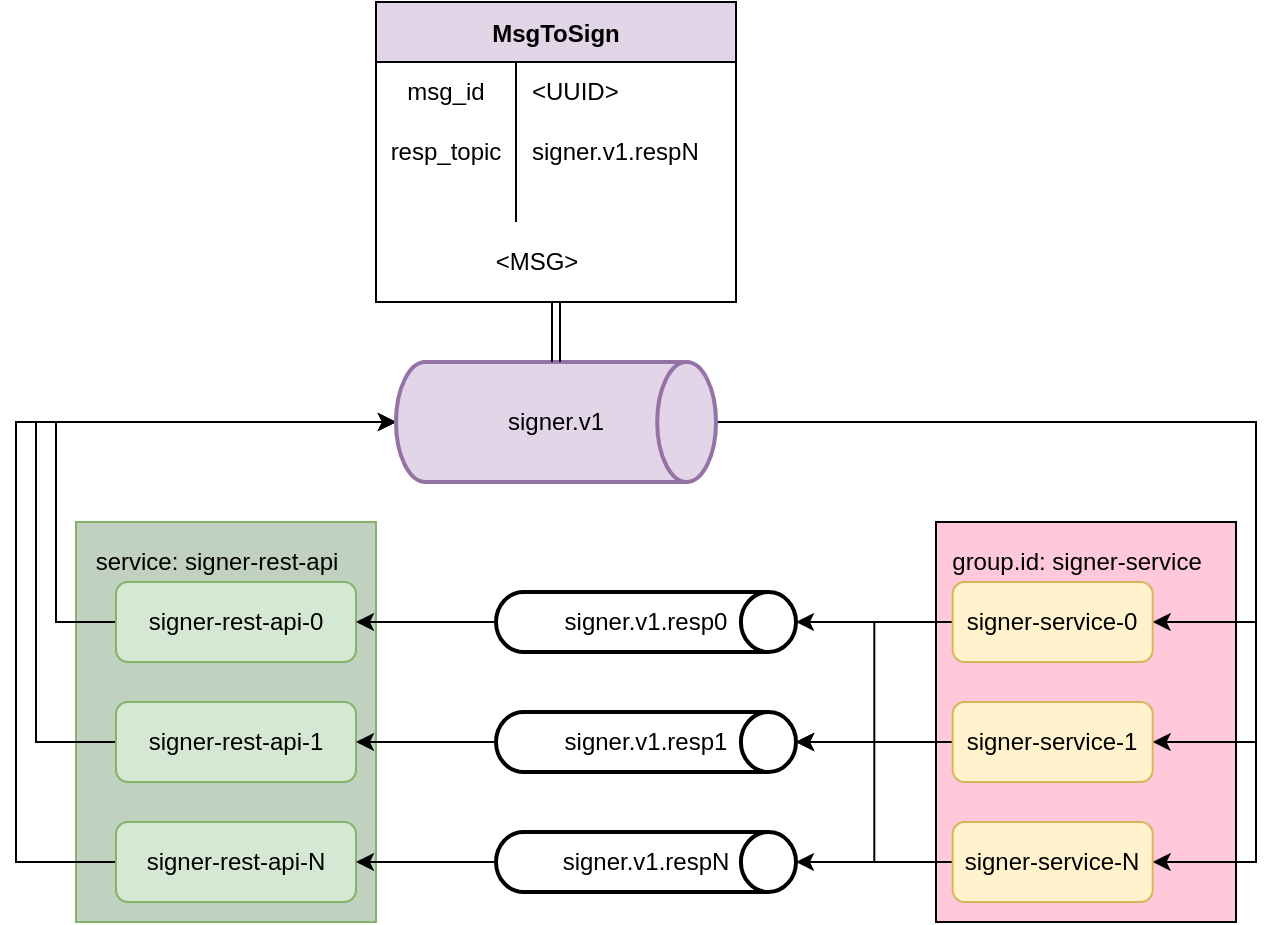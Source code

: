 <mxfile version="17.1.3" type="device"><diagram id="C5RBs43oDa-KdzZeNtuy" name="Page-1"><mxGraphModel dx="2889" dy="1075" grid="1" gridSize="10" guides="1" tooltips="1" connect="1" arrows="1" fold="1" page="1" pageScale="1" pageWidth="827" pageHeight="1169" math="0" shadow="0"><root><mxCell id="WIyWlLk6GJQsqaUBKTNV-0"/><mxCell id="WIyWlLk6GJQsqaUBKTNV-1" parent="WIyWlLk6GJQsqaUBKTNV-0"/><mxCell id="8lQSL_VEW6kTJQC3RiWh-16" value="" style="whiteSpace=wrap;html=1;fillColor=#FFC9DB;gradientColor=none;" parent="WIyWlLk6GJQsqaUBKTNV-1" vertex="1"><mxGeometry x="390" y="420" width="150" height="200" as="geometry"/></mxCell><mxCell id="8lQSL_VEW6kTJQC3RiWh-64" value="" style="group" parent="WIyWlLk6GJQsqaUBKTNV-1" vertex="1" connectable="0"><mxGeometry x="-40" y="420" width="150" height="200" as="geometry"/></mxCell><mxCell id="8lQSL_VEW6kTJQC3RiWh-60" value="" style="whiteSpace=wrap;html=1;fillColor=#C0D1BF;strokeColor=#82b366;" parent="8lQSL_VEW6kTJQC3RiWh-64" vertex="1"><mxGeometry width="150" height="200" as="geometry"/></mxCell><mxCell id="8lQSL_VEW6kTJQC3RiWh-62" value="&lt;div&gt;service: signer-rest-api&lt;/div&gt;" style="text;html=1;align=center;verticalAlign=middle;resizable=0;points=[];autosize=1;strokeColor=none;fillColor=none;" parent="8lQSL_VEW6kTJQC3RiWh-64" vertex="1"><mxGeometry y="10" width="140" height="20" as="geometry"/></mxCell><mxCell id="8lQSL_VEW6kTJQC3RiWh-22" style="edgeStyle=orthogonalEdgeStyle;rounded=0;orthogonalLoop=1;jettySize=auto;html=1;" parent="WIyWlLk6GJQsqaUBKTNV-1" source="WIyWlLk6GJQsqaUBKTNV-3" target="8lQSL_VEW6kTJQC3RiWh-2" edge="1"><mxGeometry relative="1" as="geometry"><Array as="points"><mxPoint x="-50" y="470"/><mxPoint x="-50" y="370"/></Array></mxGeometry></mxCell><mxCell id="WIyWlLk6GJQsqaUBKTNV-3" value="&lt;div&gt;signer-rest-api-0&lt;/div&gt;" style="rounded=1;whiteSpace=wrap;html=1;fontSize=12;glass=0;strokeWidth=1;shadow=0;fillColor=#d5e8d4;strokeColor=#82b366;" parent="WIyWlLk6GJQsqaUBKTNV-1" vertex="1"><mxGeometry x="-20" y="450" width="120" height="40" as="geometry"/></mxCell><mxCell id="8lQSL_VEW6kTJQC3RiWh-27" style="edgeStyle=elbowEdgeStyle;rounded=0;orthogonalLoop=1;jettySize=auto;html=1;entryX=0;entryY=0.5;entryDx=0;entryDy=0;entryPerimeter=0;" parent="WIyWlLk6GJQsqaUBKTNV-1" source="8lQSL_VEW6kTJQC3RiWh-0" target="8lQSL_VEW6kTJQC3RiWh-2" edge="1"><mxGeometry relative="1" as="geometry"><mxPoint x="-40" y="390" as="targetPoint"/><Array as="points"><mxPoint x="-60" y="410"/><mxPoint x="-50" y="410"/><mxPoint x="-40" y="390"/><mxPoint x="-30" y="480"/></Array></mxGeometry></mxCell><mxCell id="8lQSL_VEW6kTJQC3RiWh-0" value="&lt;div&gt;signer-rest-api-1&lt;/div&gt;" style="rounded=1;whiteSpace=wrap;html=1;fontSize=12;glass=0;strokeWidth=1;shadow=0;fillColor=#d5e8d4;strokeColor=#82b366;" parent="WIyWlLk6GJQsqaUBKTNV-1" vertex="1"><mxGeometry x="-20" y="510" width="120" height="40" as="geometry"/></mxCell><mxCell id="8lQSL_VEW6kTJQC3RiWh-54" style="edgeStyle=elbowEdgeStyle;rounded=0;orthogonalLoop=1;jettySize=auto;html=1;entryX=0;entryY=0.5;entryDx=0;entryDy=0;entryPerimeter=0;" parent="WIyWlLk6GJQsqaUBKTNV-1" source="8lQSL_VEW6kTJQC3RiWh-1" target="8lQSL_VEW6kTJQC3RiWh-2" edge="1"><mxGeometry relative="1" as="geometry"><Array as="points"><mxPoint x="-70" y="480"/></Array></mxGeometry></mxCell><mxCell id="8lQSL_VEW6kTJQC3RiWh-1" value="&lt;div&gt;signer-rest-api-N&lt;/div&gt;" style="rounded=1;whiteSpace=wrap;html=1;fontSize=12;glass=0;strokeWidth=1;shadow=0;fillColor=#d5e8d4;strokeColor=#82b366;" parent="WIyWlLk6GJQsqaUBKTNV-1" vertex="1"><mxGeometry x="-20" y="570" width="120" height="40" as="geometry"/></mxCell><mxCell id="8lQSL_VEW6kTJQC3RiWh-7" style="edgeStyle=orthogonalEdgeStyle;rounded=0;orthogonalLoop=1;jettySize=auto;html=1;entryX=1;entryY=0.5;entryDx=0;entryDy=0;" parent="WIyWlLk6GJQsqaUBKTNV-1" source="8lQSL_VEW6kTJQC3RiWh-2" target="8lQSL_VEW6kTJQC3RiWh-6" edge="1"><mxGeometry relative="1" as="geometry"><Array as="points"><mxPoint x="550" y="370"/><mxPoint x="550" y="470"/></Array></mxGeometry></mxCell><mxCell id="8lQSL_VEW6kTJQC3RiWh-10" style="edgeStyle=orthogonalEdgeStyle;rounded=0;orthogonalLoop=1;jettySize=auto;html=1;entryX=1;entryY=0.5;entryDx=0;entryDy=0;" parent="WIyWlLk6GJQsqaUBKTNV-1" source="8lQSL_VEW6kTJQC3RiWh-2" target="8lQSL_VEW6kTJQC3RiWh-8" edge="1"><mxGeometry relative="1" as="geometry"><Array as="points"><mxPoint x="550" y="370"/><mxPoint x="550" y="530"/></Array></mxGeometry></mxCell><mxCell id="8lQSL_VEW6kTJQC3RiWh-13" style="edgeStyle=orthogonalEdgeStyle;rounded=0;orthogonalLoop=1;jettySize=auto;html=1;entryX=1;entryY=0.5;entryDx=0;entryDy=0;" parent="WIyWlLk6GJQsqaUBKTNV-1" source="8lQSL_VEW6kTJQC3RiWh-2" target="8lQSL_VEW6kTJQC3RiWh-11" edge="1"><mxGeometry relative="1" as="geometry"><Array as="points"><mxPoint x="550" y="370"/><mxPoint x="550" y="590"/></Array></mxGeometry></mxCell><mxCell id="8lQSL_VEW6kTJQC3RiWh-2" value="signer.v1" style="strokeWidth=2;html=1;shape=mxgraph.flowchart.direct_data;whiteSpace=wrap;fillColor=#e1d5e7;strokeColor=#9673a6;" parent="WIyWlLk6GJQsqaUBKTNV-1" vertex="1"><mxGeometry x="120" y="340" width="160" height="60" as="geometry"/></mxCell><mxCell id="8lQSL_VEW6kTJQC3RiWh-31" style="edgeStyle=elbowEdgeStyle;rounded=0;orthogonalLoop=1;jettySize=auto;html=1;entryX=1;entryY=0.5;entryDx=0;entryDy=0;entryPerimeter=0;" parent="WIyWlLk6GJQsqaUBKTNV-1" source="8lQSL_VEW6kTJQC3RiWh-6" target="8lQSL_VEW6kTJQC3RiWh-29" edge="1"><mxGeometry relative="1" as="geometry"/></mxCell><mxCell id="8lQSL_VEW6kTJQC3RiWh-32" style="edgeStyle=elbowEdgeStyle;rounded=0;orthogonalLoop=1;jettySize=auto;html=1;entryX=1;entryY=0.5;entryDx=0;entryDy=0;entryPerimeter=0;" parent="WIyWlLk6GJQsqaUBKTNV-1" source="8lQSL_VEW6kTJQC3RiWh-8" target="8lQSL_VEW6kTJQC3RiWh-20" edge="1"><mxGeometry relative="1" as="geometry"/></mxCell><mxCell id="8lQSL_VEW6kTJQC3RiWh-34" style="edgeStyle=elbowEdgeStyle;rounded=0;orthogonalLoop=1;jettySize=auto;html=1;entryX=1;entryY=0.5;entryDx=0;entryDy=0;entryPerimeter=0;" parent="WIyWlLk6GJQsqaUBKTNV-1" source="8lQSL_VEW6kTJQC3RiWh-11" target="8lQSL_VEW6kTJQC3RiWh-33" edge="1"><mxGeometry relative="1" as="geometry"/></mxCell><mxCell id="8lQSL_VEW6kTJQC3RiWh-36" style="edgeStyle=elbowEdgeStyle;rounded=0;orthogonalLoop=1;jettySize=auto;html=1;entryX=1;entryY=0.5;entryDx=0;entryDy=0;" parent="WIyWlLk6GJQsqaUBKTNV-1" source="8lQSL_VEW6kTJQC3RiWh-20" target="8lQSL_VEW6kTJQC3RiWh-0" edge="1"><mxGeometry relative="1" as="geometry"/></mxCell><mxCell id="8lQSL_VEW6kTJQC3RiWh-20" value="&lt;div&gt;signer.v1.resp1&lt;/div&gt;" style="strokeWidth=2;html=1;shape=mxgraph.flowchart.direct_data;whiteSpace=wrap;" parent="WIyWlLk6GJQsqaUBKTNV-1" vertex="1"><mxGeometry x="170" y="515" width="150" height="30" as="geometry"/></mxCell><mxCell id="8lQSL_VEW6kTJQC3RiWh-35" style="edgeStyle=elbowEdgeStyle;rounded=0;orthogonalLoop=1;jettySize=auto;html=1;entryX=1;entryY=0.5;entryDx=0;entryDy=0;" parent="WIyWlLk6GJQsqaUBKTNV-1" source="8lQSL_VEW6kTJQC3RiWh-29" target="WIyWlLk6GJQsqaUBKTNV-3" edge="1"><mxGeometry relative="1" as="geometry"/></mxCell><mxCell id="8lQSL_VEW6kTJQC3RiWh-29" value="&lt;div&gt;signer.v1.resp0&lt;/div&gt;" style="strokeWidth=2;html=1;shape=mxgraph.flowchart.direct_data;whiteSpace=wrap;" parent="WIyWlLk6GJQsqaUBKTNV-1" vertex="1"><mxGeometry x="170" y="455" width="150" height="30" as="geometry"/></mxCell><mxCell id="8lQSL_VEW6kTJQC3RiWh-37" style="edgeStyle=elbowEdgeStyle;rounded=0;orthogonalLoop=1;jettySize=auto;html=1;" parent="WIyWlLk6GJQsqaUBKTNV-1" source="8lQSL_VEW6kTJQC3RiWh-33" target="8lQSL_VEW6kTJQC3RiWh-1" edge="1"><mxGeometry relative="1" as="geometry"/></mxCell><mxCell id="8lQSL_VEW6kTJQC3RiWh-33" value="&lt;div&gt;signer.v1.respN&lt;/div&gt;" style="strokeWidth=2;html=1;shape=mxgraph.flowchart.direct_data;whiteSpace=wrap;" parent="WIyWlLk6GJQsqaUBKTNV-1" vertex="1"><mxGeometry x="170" y="575" width="150" height="30" as="geometry"/></mxCell><mxCell id="8lQSL_VEW6kTJQC3RiWh-53" value="" style="group" parent="WIyWlLk6GJQsqaUBKTNV-1" vertex="1" connectable="0"><mxGeometry x="110" y="160" width="180" height="150" as="geometry"/></mxCell><mxCell id="8lQSL_VEW6kTJQC3RiWh-38" value="MsgToSign" style="shape=table;startSize=30;container=1;collapsible=0;childLayout=tableLayout;fixedRows=1;rowLines=0;fontStyle=1;fillColor=#E1D5E7;gradientColor=none;" parent="8lQSL_VEW6kTJQC3RiWh-53" vertex="1"><mxGeometry width="180" height="150" as="geometry"/></mxCell><mxCell id="8lQSL_VEW6kTJQC3RiWh-39" value="" style="shape=tableRow;horizontal=0;startSize=0;swimlaneHead=0;swimlaneBody=0;top=0;left=0;bottom=0;right=0;collapsible=0;dropTarget=0;fillColor=none;points=[[0,0.5],[1,0.5]];portConstraint=eastwest;" parent="8lQSL_VEW6kTJQC3RiWh-38" vertex="1"><mxGeometry y="30" width="180" height="30" as="geometry"/></mxCell><mxCell id="8lQSL_VEW6kTJQC3RiWh-40" value="msg_id" style="shape=partialRectangle;html=1;whiteSpace=wrap;connectable=0;fillColor=none;top=0;left=0;bottom=0;right=0;overflow=hidden;pointerEvents=1;" parent="8lQSL_VEW6kTJQC3RiWh-39" vertex="1"><mxGeometry width="70" height="30" as="geometry"><mxRectangle width="70" height="30" as="alternateBounds"/></mxGeometry></mxCell><mxCell id="8lQSL_VEW6kTJQC3RiWh-41" value="&amp;lt;UUID&amp;gt;" style="shape=partialRectangle;html=1;whiteSpace=wrap;connectable=0;fillColor=none;top=0;left=0;bottom=0;right=0;align=left;spacingLeft=6;overflow=hidden;" parent="8lQSL_VEW6kTJQC3RiWh-39" vertex="1"><mxGeometry x="70" width="110" height="30" as="geometry"><mxRectangle width="110" height="30" as="alternateBounds"/></mxGeometry></mxCell><mxCell id="8lQSL_VEW6kTJQC3RiWh-42" value="" style="shape=tableRow;horizontal=0;startSize=0;swimlaneHead=0;swimlaneBody=0;top=0;left=0;bottom=0;right=0;collapsible=0;dropTarget=0;fillColor=none;points=[[0,0.5],[1,0.5]];portConstraint=eastwest;" parent="8lQSL_VEW6kTJQC3RiWh-38" vertex="1"><mxGeometry y="60" width="180" height="30" as="geometry"/></mxCell><mxCell id="8lQSL_VEW6kTJQC3RiWh-43" value="&lt;div&gt;resp_topic&lt;/div&gt;" style="shape=partialRectangle;html=1;whiteSpace=wrap;connectable=0;fillColor=none;top=0;left=0;bottom=0;right=0;overflow=hidden;" parent="8lQSL_VEW6kTJQC3RiWh-42" vertex="1"><mxGeometry width="70" height="30" as="geometry"><mxRectangle width="70" height="30" as="alternateBounds"/></mxGeometry></mxCell><mxCell id="8lQSL_VEW6kTJQC3RiWh-44" value="&lt;div&gt;signer.v1.respN&lt;/div&gt;" style="shape=partialRectangle;html=1;whiteSpace=wrap;connectable=0;fillColor=none;top=0;left=0;bottom=0;right=0;align=left;spacingLeft=6;overflow=hidden;" parent="8lQSL_VEW6kTJQC3RiWh-42" vertex="1"><mxGeometry x="70" width="110" height="30" as="geometry"><mxRectangle width="110" height="30" as="alternateBounds"/></mxGeometry></mxCell><mxCell id="8lQSL_VEW6kTJQC3RiWh-45" value="" style="shape=tableRow;horizontal=0;startSize=0;swimlaneHead=0;swimlaneBody=0;top=0;left=0;bottom=0;right=0;collapsible=0;dropTarget=0;fillColor=none;points=[[0,0.5],[1,0.5]];portConstraint=eastwest;" parent="8lQSL_VEW6kTJQC3RiWh-38" vertex="1"><mxGeometry y="90" width="180" height="20" as="geometry"/></mxCell><mxCell id="8lQSL_VEW6kTJQC3RiWh-46" value="" style="shape=partialRectangle;html=1;whiteSpace=wrap;connectable=0;fillColor=none;top=0;left=0;bottom=0;right=0;overflow=hidden;" parent="8lQSL_VEW6kTJQC3RiWh-45" vertex="1"><mxGeometry width="70" height="20" as="geometry"><mxRectangle width="70" height="20" as="alternateBounds"/></mxGeometry></mxCell><mxCell id="8lQSL_VEW6kTJQC3RiWh-47" value="" style="shape=partialRectangle;html=1;whiteSpace=wrap;connectable=0;fillColor=none;top=0;left=0;bottom=0;right=0;align=left;spacingLeft=6;overflow=hidden;" parent="8lQSL_VEW6kTJQC3RiWh-45" vertex="1"><mxGeometry x="70" width="110" height="20" as="geometry"><mxRectangle width="110" height="20" as="alternateBounds"/></mxGeometry></mxCell><mxCell id="8lQSL_VEW6kTJQC3RiWh-49" value="&amp;lt;MSG&amp;gt;" style="text;html=1;align=center;verticalAlign=middle;resizable=0;points=[];autosize=1;strokeColor=none;fillColor=none;" parent="8lQSL_VEW6kTJQC3RiWh-53" vertex="1"><mxGeometry x="50" y="120" width="60" height="20" as="geometry"/></mxCell><mxCell id="8lQSL_VEW6kTJQC3RiWh-57" style="edgeStyle=elbowEdgeStyle;shape=link;rounded=0;orthogonalLoop=1;jettySize=auto;html=1;entryX=0.5;entryY=0;entryDx=0;entryDy=0;entryPerimeter=0;" parent="WIyWlLk6GJQsqaUBKTNV-1" source="8lQSL_VEW6kTJQC3RiWh-38" target="8lQSL_VEW6kTJQC3RiWh-2" edge="1"><mxGeometry relative="1" as="geometry"/></mxCell><mxCell id="8lQSL_VEW6kTJQC3RiWh-17" value="&lt;div&gt;group.id: signer-service&lt;/div&gt;" style="text;html=1;resizable=0;autosize=1;align=center;verticalAlign=middle;points=[];fillColor=none;strokeColor=none;rounded=0;" parent="WIyWlLk6GJQsqaUBKTNV-1" vertex="1"><mxGeometry x="390" y="430" width="140" height="20" as="geometry"/></mxCell><mxCell id="7leLa1m4lULp6AZ5YG6--1" style="edgeStyle=orthogonalEdgeStyle;rounded=0;orthogonalLoop=1;jettySize=auto;html=1;exitX=0;exitY=0.5;exitDx=0;exitDy=0;entryX=1;entryY=0.5;entryDx=0;entryDy=0;entryPerimeter=0;" edge="1" parent="WIyWlLk6GJQsqaUBKTNV-1" source="8lQSL_VEW6kTJQC3RiWh-6" target="8lQSL_VEW6kTJQC3RiWh-20"><mxGeometry relative="1" as="geometry"/></mxCell><mxCell id="8lQSL_VEW6kTJQC3RiWh-6" value="&lt;div&gt;signer-service-0&lt;/div&gt;" style="rounded=1;whiteSpace=wrap;html=1;fontSize=12;glass=0;strokeWidth=1;shadow=0;fillColor=#fff2cc;strokeColor=#d6b656;gradientColor=none;" parent="WIyWlLk6GJQsqaUBKTNV-1" vertex="1"><mxGeometry x="398.333" y="450" width="100" height="40" as="geometry"/></mxCell><mxCell id="8lQSL_VEW6kTJQC3RiWh-8" value="&lt;div&gt;signer-service-1&lt;/div&gt;" style="rounded=1;whiteSpace=wrap;html=1;fontSize=12;glass=0;strokeWidth=1;shadow=0;fillColor=#fff2cc;strokeColor=#d6b656;gradientColor=none;" parent="WIyWlLk6GJQsqaUBKTNV-1" vertex="1"><mxGeometry x="398.333" y="510" width="100" height="40" as="geometry"/></mxCell><mxCell id="7leLa1m4lULp6AZ5YG6--2" style="edgeStyle=orthogonalEdgeStyle;rounded=0;orthogonalLoop=1;jettySize=auto;html=1;exitX=0;exitY=0.5;exitDx=0;exitDy=0;entryX=1;entryY=0.5;entryDx=0;entryDy=0;entryPerimeter=0;" edge="1" parent="WIyWlLk6GJQsqaUBKTNV-1" source="8lQSL_VEW6kTJQC3RiWh-11" target="8lQSL_VEW6kTJQC3RiWh-20"><mxGeometry relative="1" as="geometry"/></mxCell><mxCell id="8lQSL_VEW6kTJQC3RiWh-11" value="&lt;div&gt;signer-service-N&lt;/div&gt;" style="rounded=1;whiteSpace=wrap;html=1;fontSize=12;glass=0;strokeWidth=1;shadow=0;fillColor=#fff2cc;strokeColor=#d6b656;gradientColor=none;" parent="WIyWlLk6GJQsqaUBKTNV-1" vertex="1"><mxGeometry x="398.333" y="570" width="100" height="40" as="geometry"/></mxCell></root></mxGraphModel></diagram></mxfile>